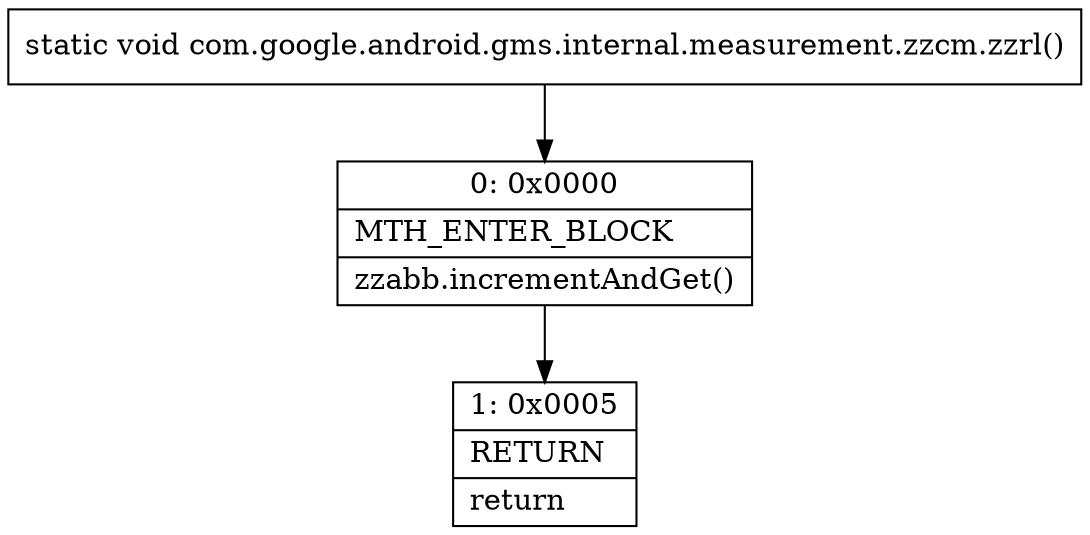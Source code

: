 digraph "CFG forcom.google.android.gms.internal.measurement.zzcm.zzrl()V" {
Node_0 [shape=record,label="{0\:\ 0x0000|MTH_ENTER_BLOCK\l|zzabb.incrementAndGet()\l}"];
Node_1 [shape=record,label="{1\:\ 0x0005|RETURN\l|return\l}"];
MethodNode[shape=record,label="{static void com.google.android.gms.internal.measurement.zzcm.zzrl() }"];
MethodNode -> Node_0;
Node_0 -> Node_1;
}


